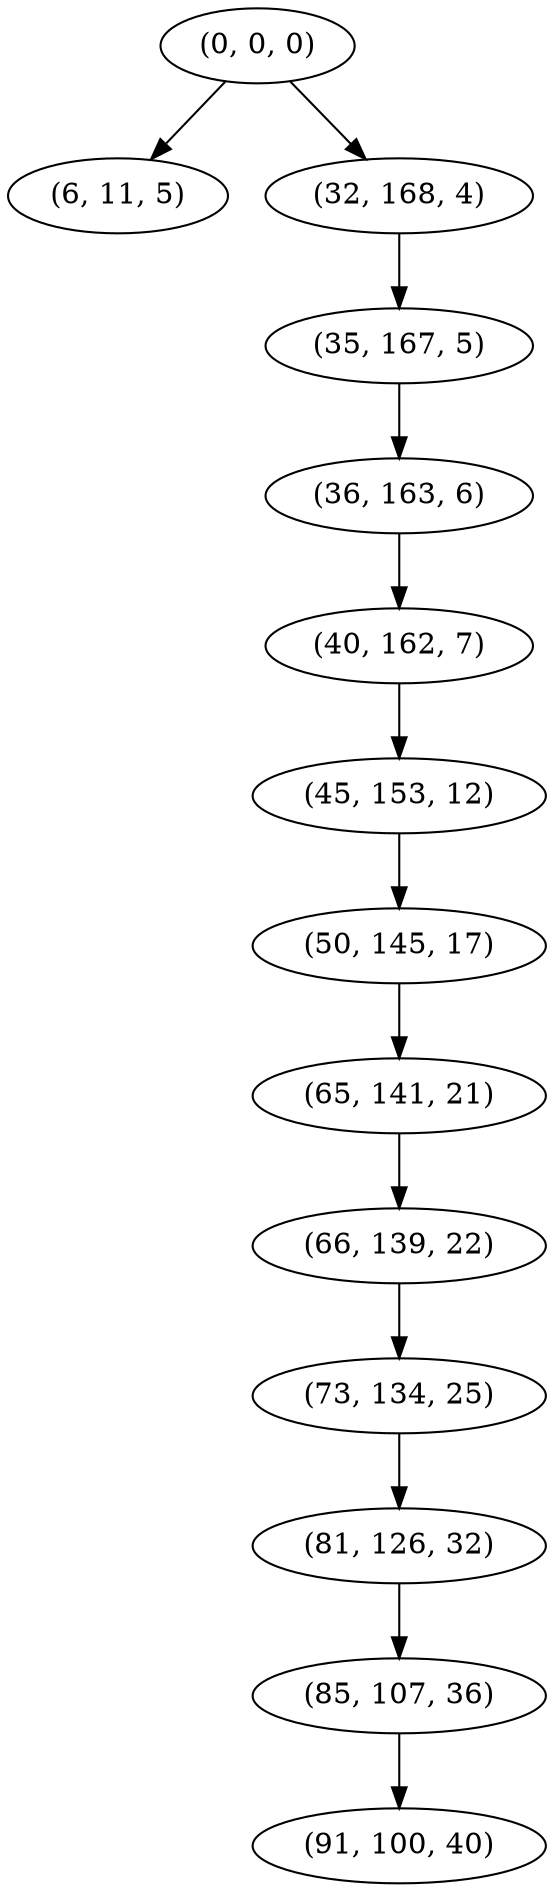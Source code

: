 digraph tree {
    "(0, 0, 0)";
    "(6, 11, 5)";
    "(32, 168, 4)";
    "(35, 167, 5)";
    "(36, 163, 6)";
    "(40, 162, 7)";
    "(45, 153, 12)";
    "(50, 145, 17)";
    "(65, 141, 21)";
    "(66, 139, 22)";
    "(73, 134, 25)";
    "(81, 126, 32)";
    "(85, 107, 36)";
    "(91, 100, 40)";
    "(0, 0, 0)" -> "(6, 11, 5)";
    "(0, 0, 0)" -> "(32, 168, 4)";
    "(32, 168, 4)" -> "(35, 167, 5)";
    "(35, 167, 5)" -> "(36, 163, 6)";
    "(36, 163, 6)" -> "(40, 162, 7)";
    "(40, 162, 7)" -> "(45, 153, 12)";
    "(45, 153, 12)" -> "(50, 145, 17)";
    "(50, 145, 17)" -> "(65, 141, 21)";
    "(65, 141, 21)" -> "(66, 139, 22)";
    "(66, 139, 22)" -> "(73, 134, 25)";
    "(73, 134, 25)" -> "(81, 126, 32)";
    "(81, 126, 32)" -> "(85, 107, 36)";
    "(85, 107, 36)" -> "(91, 100, 40)";
}
